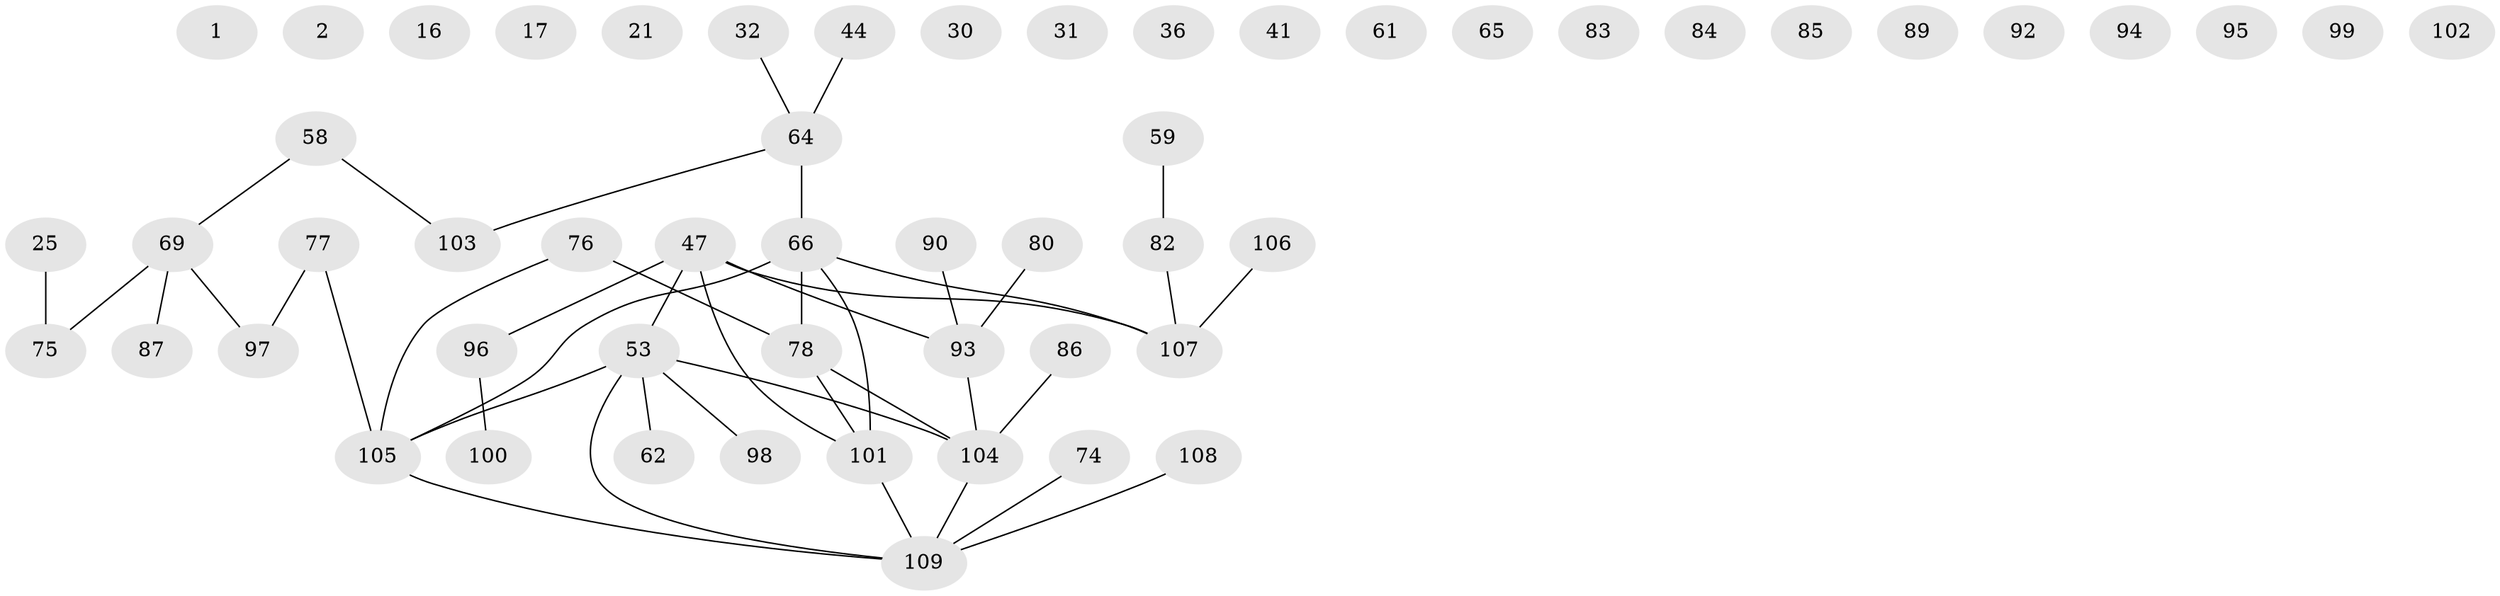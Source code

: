 // original degree distribution, {0: 0.1834862385321101, 4: 0.08256880733944955, 1: 0.2018348623853211, 3: 0.22018348623853212, 2: 0.26605504587155965, 5: 0.01834862385321101, 6: 0.027522935779816515}
// Generated by graph-tools (version 1.1) at 2025/38/03/09/25 04:38:49]
// undirected, 54 vertices, 43 edges
graph export_dot {
graph [start="1"]
  node [color=gray90,style=filled];
  1;
  2;
  16;
  17;
  21;
  25;
  30;
  31;
  32;
  36;
  41;
  44 [super="+12"];
  47 [super="+18+39"];
  53 [super="+22+51"];
  58;
  59;
  61;
  62;
  64 [super="+40"];
  65;
  66 [super="+3+28+50"];
  69 [super="+54+43+4"];
  74;
  75 [super="+23"];
  76 [super="+57+7"];
  77;
  78 [super="+70+73"];
  80;
  82;
  83;
  84;
  85;
  86;
  87;
  89;
  90;
  92;
  93 [super="+68+79"];
  94;
  95;
  96;
  97 [super="+52"];
  98;
  99;
  100;
  101;
  102;
  103 [super="+48"];
  104 [super="+56+33+60"];
  105 [super="+34+91"];
  106;
  107 [super="+5+24+29+46+81"];
  108;
  109 [super="+6+35+20+88"];
  25 -- 75;
  32 -- 64;
  44 -- 64;
  47 -- 96;
  47 -- 101;
  47 -- 53 [weight=2];
  47 -- 107;
  47 -- 93 [weight=2];
  53 -- 98;
  53 -- 105 [weight=2];
  53 -- 62;
  53 -- 104;
  53 -- 109;
  58 -- 103;
  58 -- 69;
  59 -- 82;
  64 -- 66 [weight=2];
  64 -- 103;
  66 -- 105 [weight=3];
  66 -- 101;
  66 -- 107 [weight=2];
  66 -- 78 [weight=4];
  69 -- 75;
  69 -- 97;
  69 -- 87;
  74 -- 109;
  76 -- 105;
  76 -- 78;
  77 -- 97;
  77 -- 105;
  78 -- 104;
  78 -- 101;
  80 -- 93;
  82 -- 107;
  86 -- 104;
  90 -- 93;
  93 -- 104;
  96 -- 100;
  101 -- 109;
  104 -- 109;
  105 -- 109;
  106 -- 107;
  108 -- 109;
}
